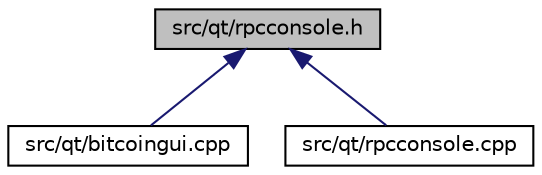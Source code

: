 digraph "src/qt/rpcconsole.h"
{
  edge [fontname="Helvetica",fontsize="10",labelfontname="Helvetica",labelfontsize="10"];
  node [fontname="Helvetica",fontsize="10",shape=record];
  Node130 [label="src/qt/rpcconsole.h",height=0.2,width=0.4,color="black", fillcolor="grey75", style="filled", fontcolor="black"];
  Node130 -> Node131 [dir="back",color="midnightblue",fontsize="10",style="solid",fontname="Helvetica"];
  Node131 [label="src/qt/bitcoingui.cpp",height=0.2,width=0.4,color="black", fillcolor="white", style="filled",URL="$bitcoingui_8cpp.html"];
  Node130 -> Node132 [dir="back",color="midnightblue",fontsize="10",style="solid",fontname="Helvetica"];
  Node132 [label="src/qt/rpcconsole.cpp",height=0.2,width=0.4,color="black", fillcolor="white", style="filled",URL="$rpcconsole_8cpp.html"];
}
